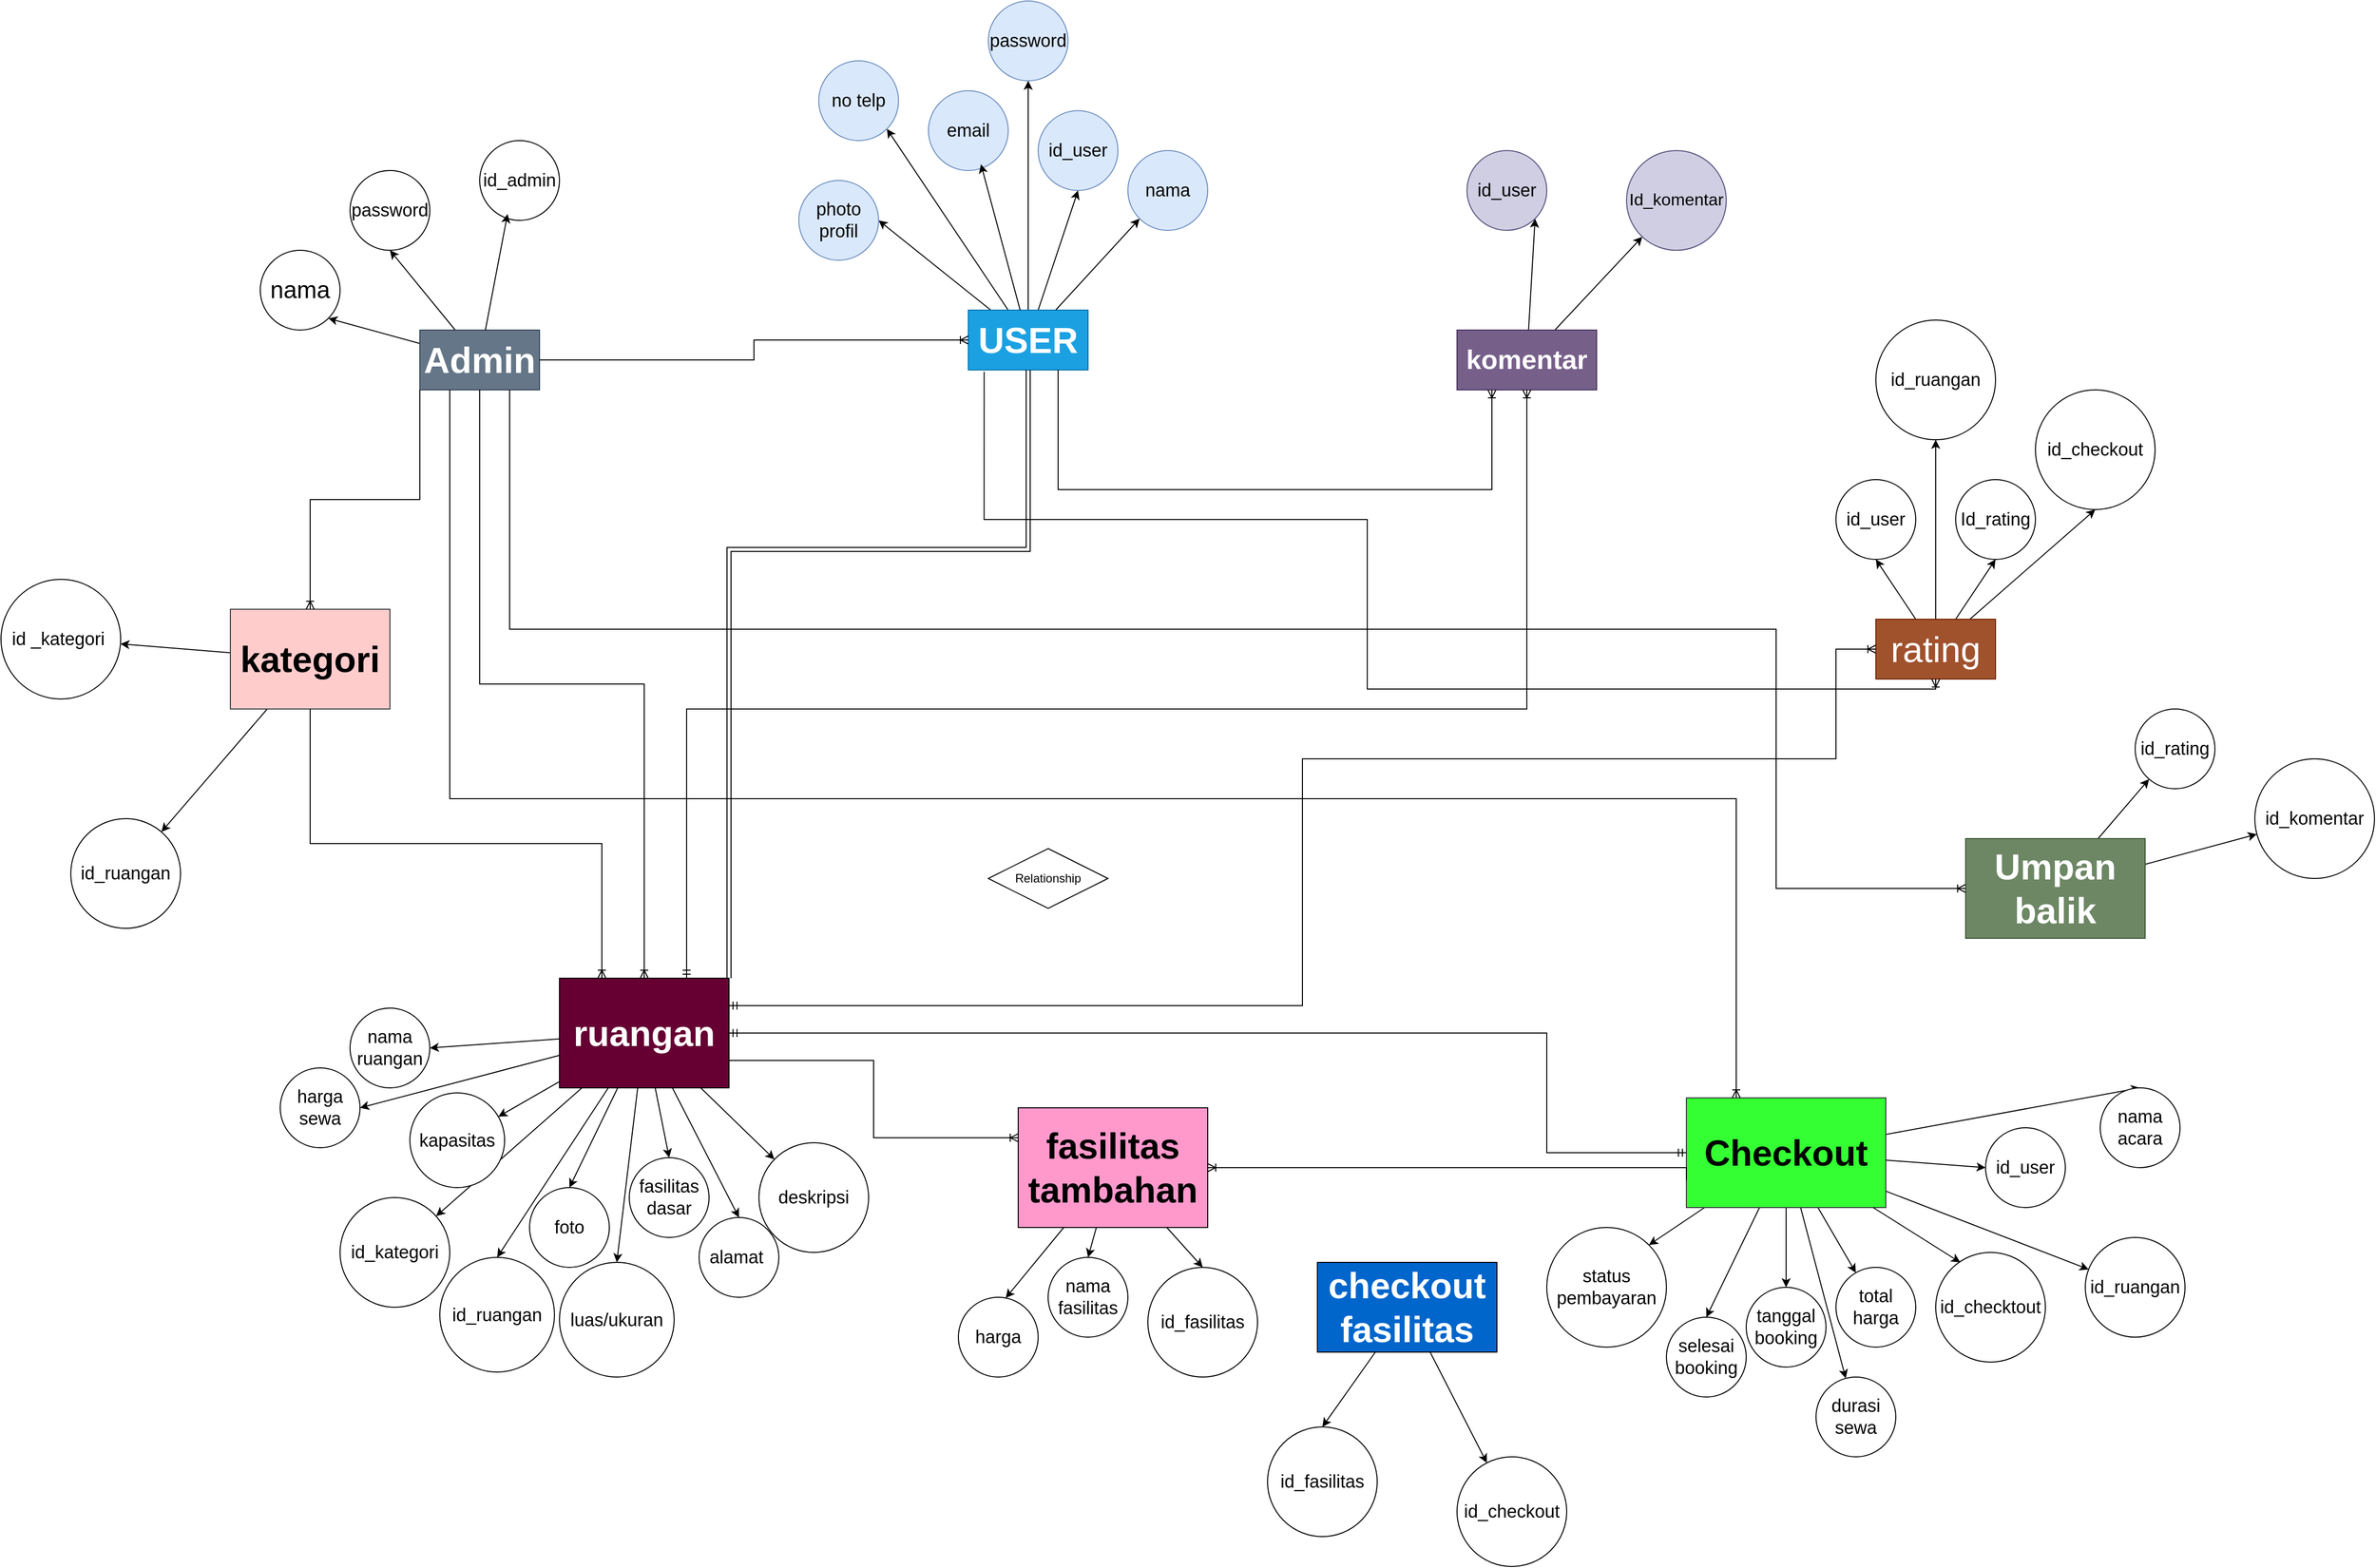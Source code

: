 <mxfile version="24.7.17">
  <diagram name="Halaman-1" id="oRl_ViCk-AsLNKTNDdXx">
    <mxGraphModel dx="2922" dy="1614" grid="1" gridSize="10" guides="1" tooltips="1" connect="1" arrows="1" fold="1" page="1" pageScale="1" pageWidth="850" pageHeight="1100" math="0" shadow="0">
      <root>
        <mxCell id="0" />
        <mxCell id="1" parent="0" />
        <mxCell id="XepmCDhu73pbpkh5oP49-61" style="rounded=0;orthogonalLoop=1;jettySize=auto;html=1;entryX=1;entryY=1;entryDx=0;entryDy=0;" edge="1" parent="1" source="XepmCDhu73pbpkh5oP49-1" target="XepmCDhu73pbpkh5oP49-5">
          <mxGeometry relative="1" as="geometry" />
        </mxCell>
        <mxCell id="XepmCDhu73pbpkh5oP49-63" style="rounded=0;orthogonalLoop=1;jettySize=auto;html=1;entryX=0.5;entryY=1;entryDx=0;entryDy=0;" edge="1" parent="1" source="XepmCDhu73pbpkh5oP49-1" target="XepmCDhu73pbpkh5oP49-2">
          <mxGeometry relative="1" as="geometry" />
        </mxCell>
        <mxCell id="XepmCDhu73pbpkh5oP49-64" style="rounded=0;orthogonalLoop=1;jettySize=auto;html=1;entryX=0;entryY=1;entryDx=0;entryDy=0;" edge="1" parent="1" source="XepmCDhu73pbpkh5oP49-1" target="XepmCDhu73pbpkh5oP49-3">
          <mxGeometry relative="1" as="geometry" />
        </mxCell>
        <mxCell id="XepmCDhu73pbpkh5oP49-65" style="rounded=0;orthogonalLoop=1;jettySize=auto;html=1;entryX=0.5;entryY=1;entryDx=0;entryDy=0;" edge="1" parent="1" source="XepmCDhu73pbpkh5oP49-1" target="XepmCDhu73pbpkh5oP49-6">
          <mxGeometry relative="1" as="geometry" />
        </mxCell>
        <mxCell id="XepmCDhu73pbpkh5oP49-66" style="rounded=0;orthogonalLoop=1;jettySize=auto;html=1;entryX=1;entryY=0.5;entryDx=0;entryDy=0;" edge="1" parent="1" source="XepmCDhu73pbpkh5oP49-1" target="XepmCDhu73pbpkh5oP49-7">
          <mxGeometry relative="1" as="geometry" />
        </mxCell>
        <mxCell id="XepmCDhu73pbpkh5oP49-1" value="&lt;span style=&quot;font-size: 36px;&quot;&gt;&lt;b&gt;USER&lt;/b&gt;&lt;/span&gt;" style="rounded=0;whiteSpace=wrap;html=1;fillColor=#1ba1e2;strokeColor=#006EAF;fontColor=#ffffff;" vertex="1" parent="1">
          <mxGeometry x="100" y="120" width="120" height="60" as="geometry" />
        </mxCell>
        <mxCell id="XepmCDhu73pbpkh5oP49-2" value="&lt;font style=&quot;font-size: 18px;&quot;&gt;id_user&lt;/font&gt;" style="ellipse;whiteSpace=wrap;html=1;aspect=fixed;fillColor=#dae8fc;strokeColor=#6c8ebf;" vertex="1" parent="1">
          <mxGeometry x="170" y="-80" width="80" height="80" as="geometry" />
        </mxCell>
        <mxCell id="XepmCDhu73pbpkh5oP49-3" value="&lt;font style=&quot;font-size: 18px;&quot;&gt;nama&lt;/font&gt;" style="ellipse;whiteSpace=wrap;html=1;aspect=fixed;fillColor=#dae8fc;strokeColor=#6c8ebf;" vertex="1" parent="1">
          <mxGeometry x="260" y="-40" width="80" height="80" as="geometry" />
        </mxCell>
        <mxCell id="XepmCDhu73pbpkh5oP49-4" value="&lt;font style=&quot;font-size: 18px;&quot;&gt;email&lt;/font&gt;" style="ellipse;whiteSpace=wrap;html=1;aspect=fixed;fillColor=#dae8fc;strokeColor=#6c8ebf;" vertex="1" parent="1">
          <mxGeometry x="60" y="-100" width="80" height="80" as="geometry" />
        </mxCell>
        <mxCell id="XepmCDhu73pbpkh5oP49-5" value="&lt;font style=&quot;font-size: 18px;&quot;&gt;no telp&lt;/font&gt;" style="ellipse;whiteSpace=wrap;html=1;aspect=fixed;fillColor=#dae8fc;strokeColor=#6c8ebf;" vertex="1" parent="1">
          <mxGeometry x="-50" y="-130" width="80" height="80" as="geometry" />
        </mxCell>
        <mxCell id="XepmCDhu73pbpkh5oP49-6" value="&lt;font style=&quot;font-size: 18px;&quot;&gt;password&lt;/font&gt;" style="ellipse;whiteSpace=wrap;html=1;aspect=fixed;fillColor=#dae8fc;strokeColor=#6c8ebf;" vertex="1" parent="1">
          <mxGeometry x="120" y="-190" width="80" height="80" as="geometry" />
        </mxCell>
        <mxCell id="XepmCDhu73pbpkh5oP49-7" value="&lt;font style=&quot;font-size: 18px;&quot;&gt;photo&lt;/font&gt; &lt;font style=&quot;font-size: 18px;&quot;&gt;profil&lt;/font&gt;" style="ellipse;whiteSpace=wrap;html=1;aspect=fixed;fillColor=#dae8fc;strokeColor=#6c8ebf;" vertex="1" parent="1">
          <mxGeometry x="-70" y="-10" width="80" height="80" as="geometry" />
        </mxCell>
        <mxCell id="XepmCDhu73pbpkh5oP49-67" style="rounded=0;orthogonalLoop=1;jettySize=auto;html=1;entryX=1;entryY=1;entryDx=0;entryDy=0;" edge="1" parent="1" source="XepmCDhu73pbpkh5oP49-8" target="XepmCDhu73pbpkh5oP49-9">
          <mxGeometry relative="1" as="geometry" />
        </mxCell>
        <mxCell id="XepmCDhu73pbpkh5oP49-68" style="rounded=0;orthogonalLoop=1;jettySize=auto;html=1;" edge="1" parent="1" source="XepmCDhu73pbpkh5oP49-8" target="XepmCDhu73pbpkh5oP49-10">
          <mxGeometry relative="1" as="geometry" />
        </mxCell>
        <mxCell id="XepmCDhu73pbpkh5oP49-8" value="&lt;font style=&quot;font-size: 27px;&quot;&gt;&lt;b&gt;komentar&lt;/b&gt;&lt;/font&gt;" style="rounded=0;whiteSpace=wrap;html=1;fillColor=#76608a;fontColor=#ffffff;strokeColor=#432D57;" vertex="1" parent="1">
          <mxGeometry x="590" y="140" width="140" height="60" as="geometry" />
        </mxCell>
        <mxCell id="XepmCDhu73pbpkh5oP49-9" value="&lt;font style=&quot;font-size: 18px;&quot;&gt;id_user&lt;/font&gt;" style="ellipse;whiteSpace=wrap;html=1;aspect=fixed;fillColor=#d0cee2;strokeColor=#56517e;" vertex="1" parent="1">
          <mxGeometry x="600" y="-40" width="80" height="80" as="geometry" />
        </mxCell>
        <mxCell id="XepmCDhu73pbpkh5oP49-10" value="&lt;font style=&quot;font-size: 17px;&quot;&gt;Id_komentar&lt;/font&gt;" style="ellipse;whiteSpace=wrap;html=1;aspect=fixed;fillColor=#d0cee2;strokeColor=#56517e;" vertex="1" parent="1">
          <mxGeometry x="760" y="-40" width="100" height="100" as="geometry" />
        </mxCell>
        <mxCell id="XepmCDhu73pbpkh5oP49-69" style="rounded=0;orthogonalLoop=1;jettySize=auto;html=1;entryX=0.5;entryY=1;entryDx=0;entryDy=0;" edge="1" parent="1" source="XepmCDhu73pbpkh5oP49-11" target="XepmCDhu73pbpkh5oP49-12">
          <mxGeometry relative="1" as="geometry" />
        </mxCell>
        <mxCell id="XepmCDhu73pbpkh5oP49-70" style="rounded=0;orthogonalLoop=1;jettySize=auto;html=1;entryX=0.5;entryY=1;entryDx=0;entryDy=0;" edge="1" parent="1" source="XepmCDhu73pbpkh5oP49-11" target="XepmCDhu73pbpkh5oP49-14">
          <mxGeometry relative="1" as="geometry" />
        </mxCell>
        <mxCell id="XepmCDhu73pbpkh5oP49-71" style="rounded=0;orthogonalLoop=1;jettySize=auto;html=1;entryX=0.5;entryY=1;entryDx=0;entryDy=0;" edge="1" parent="1" source="XepmCDhu73pbpkh5oP49-11" target="XepmCDhu73pbpkh5oP49-13">
          <mxGeometry relative="1" as="geometry" />
        </mxCell>
        <mxCell id="XepmCDhu73pbpkh5oP49-72" style="rounded=0;orthogonalLoop=1;jettySize=auto;html=1;entryX=0.5;entryY=1;entryDx=0;entryDy=0;" edge="1" parent="1" source="XepmCDhu73pbpkh5oP49-11" target="XepmCDhu73pbpkh5oP49-15">
          <mxGeometry relative="1" as="geometry" />
        </mxCell>
        <mxCell id="XepmCDhu73pbpkh5oP49-11" value="&lt;font style=&quot;font-size: 36px;&quot;&gt;rating&lt;/font&gt;" style="rounded=0;whiteSpace=wrap;html=1;fillColor=#a0522d;fontColor=#ffffff;strokeColor=#6D1F00;" vertex="1" parent="1">
          <mxGeometry x="1010" y="430" width="120" height="60" as="geometry" />
        </mxCell>
        <mxCell id="XepmCDhu73pbpkh5oP49-12" value="&lt;font style=&quot;font-size: 18px;&quot;&gt;Id_rating&lt;/font&gt;" style="ellipse;whiteSpace=wrap;html=1;aspect=fixed;" vertex="1" parent="1">
          <mxGeometry x="1090" y="290" width="80" height="80" as="geometry" />
        </mxCell>
        <mxCell id="XepmCDhu73pbpkh5oP49-13" value="&lt;font style=&quot;font-size: 18px;&quot;&gt;id_user&lt;/font&gt;" style="ellipse;whiteSpace=wrap;html=1;aspect=fixed;" vertex="1" parent="1">
          <mxGeometry x="970" y="290" width="80" height="80" as="geometry" />
        </mxCell>
        <mxCell id="XepmCDhu73pbpkh5oP49-14" value="&lt;font style=&quot;font-size: 18px;&quot;&gt;id_ruangan&lt;/font&gt;" style="ellipse;whiteSpace=wrap;html=1;aspect=fixed;" vertex="1" parent="1">
          <mxGeometry x="1010" y="130" width="120" height="120" as="geometry" />
        </mxCell>
        <mxCell id="XepmCDhu73pbpkh5oP49-15" value="&lt;font style=&quot;font-size: 18px;&quot;&gt;id_checkout&lt;/font&gt;" style="ellipse;whiteSpace=wrap;html=1;aspect=fixed;" vertex="1" parent="1">
          <mxGeometry x="1170" y="200" width="120" height="120" as="geometry" />
        </mxCell>
        <mxCell id="XepmCDhu73pbpkh5oP49-73" style="rounded=0;orthogonalLoop=1;jettySize=auto;html=1;" edge="1" parent="1" source="XepmCDhu73pbpkh5oP49-16" target="XepmCDhu73pbpkh5oP49-17">
          <mxGeometry relative="1" as="geometry" />
        </mxCell>
        <mxCell id="XepmCDhu73pbpkh5oP49-74" style="rounded=0;orthogonalLoop=1;jettySize=auto;html=1;" edge="1" parent="1" source="XepmCDhu73pbpkh5oP49-16" target="XepmCDhu73pbpkh5oP49-18">
          <mxGeometry relative="1" as="geometry" />
        </mxCell>
        <mxCell id="XepmCDhu73pbpkh5oP49-16" value="&lt;font style=&quot;font-size: 36px;&quot;&gt;&lt;b&gt;Umpan balik&lt;/b&gt;&lt;/font&gt;" style="rounded=0;whiteSpace=wrap;html=1;fillColor=#6d8764;fontColor=#ffffff;strokeColor=#3A5431;" vertex="1" parent="1">
          <mxGeometry x="1100" y="650" width="180" height="100" as="geometry" />
        </mxCell>
        <mxCell id="XepmCDhu73pbpkh5oP49-17" value="&lt;font style=&quot;font-size: 18px;&quot;&gt;id_rating&lt;/font&gt;" style="ellipse;whiteSpace=wrap;html=1;aspect=fixed;" vertex="1" parent="1">
          <mxGeometry x="1270" y="520" width="80" height="80" as="geometry" />
        </mxCell>
        <mxCell id="XepmCDhu73pbpkh5oP49-18" value="&lt;font style=&quot;font-size: 18px;&quot;&gt;id_komentar&lt;/font&gt;" style="ellipse;whiteSpace=wrap;html=1;aspect=fixed;" vertex="1" parent="1">
          <mxGeometry x="1390" y="570" width="120" height="120" as="geometry" />
        </mxCell>
        <mxCell id="XepmCDhu73pbpkh5oP49-75" style="rounded=0;orthogonalLoop=1;jettySize=auto;html=1;entryX=0;entryY=0.5;entryDx=0;entryDy=0;" edge="1" parent="1" source="XepmCDhu73pbpkh5oP49-19" target="XepmCDhu73pbpkh5oP49-20">
          <mxGeometry relative="1" as="geometry" />
        </mxCell>
        <mxCell id="XepmCDhu73pbpkh5oP49-76" style="rounded=0;orthogonalLoop=1;jettySize=auto;html=1;" edge="1" parent="1" source="XepmCDhu73pbpkh5oP49-19" target="XepmCDhu73pbpkh5oP49-21">
          <mxGeometry relative="1" as="geometry" />
        </mxCell>
        <mxCell id="XepmCDhu73pbpkh5oP49-78" style="rounded=0;orthogonalLoop=1;jettySize=auto;html=1;entryX=0.5;entryY=0;entryDx=0;entryDy=0;" edge="1" parent="1" source="XepmCDhu73pbpkh5oP49-19" target="XepmCDhu73pbpkh5oP49-22">
          <mxGeometry relative="1" as="geometry" />
        </mxCell>
        <mxCell id="XepmCDhu73pbpkh5oP49-79" style="rounded=0;orthogonalLoop=1;jettySize=auto;html=1;" edge="1" parent="1" source="XepmCDhu73pbpkh5oP49-19" target="XepmCDhu73pbpkh5oP49-24">
          <mxGeometry relative="1" as="geometry" />
        </mxCell>
        <mxCell id="XepmCDhu73pbpkh5oP49-80" style="rounded=0;orthogonalLoop=1;jettySize=auto;html=1;" edge="1" parent="1" source="XepmCDhu73pbpkh5oP49-19" target="XepmCDhu73pbpkh5oP49-27">
          <mxGeometry relative="1" as="geometry" />
        </mxCell>
        <mxCell id="XepmCDhu73pbpkh5oP49-82" style="rounded=0;orthogonalLoop=1;jettySize=auto;html=1;entryX=0.5;entryY=0;entryDx=0;entryDy=0;" edge="1" parent="1" source="XepmCDhu73pbpkh5oP49-19" target="XepmCDhu73pbpkh5oP49-26">
          <mxGeometry relative="1" as="geometry" />
        </mxCell>
        <mxCell id="XepmCDhu73pbpkh5oP49-83" style="rounded=0;orthogonalLoop=1;jettySize=auto;html=1;entryX=0.5;entryY=0;entryDx=0;entryDy=0;" edge="1" parent="1" source="XepmCDhu73pbpkh5oP49-19" target="XepmCDhu73pbpkh5oP49-25">
          <mxGeometry relative="1" as="geometry" />
        </mxCell>
        <mxCell id="XepmCDhu73pbpkh5oP49-84" style="rounded=0;orthogonalLoop=1;jettySize=auto;html=1;entryX=1;entryY=0;entryDx=0;entryDy=0;" edge="1" parent="1" source="XepmCDhu73pbpkh5oP49-19" target="XepmCDhu73pbpkh5oP49-23">
          <mxGeometry relative="1" as="geometry" />
        </mxCell>
        <mxCell id="XepmCDhu73pbpkh5oP49-19" value="&lt;b&gt;&lt;font style=&quot;font-size: 36px;&quot;&gt;Checkout&lt;/font&gt;&lt;/b&gt;" style="rounded=0;whiteSpace=wrap;html=1;fillColor=#33FF33;strokeColor=#36393d;" vertex="1" parent="1">
          <mxGeometry x="820" y="910" width="200" height="110" as="geometry" />
        </mxCell>
        <mxCell id="XepmCDhu73pbpkh5oP49-20" value="&lt;font style=&quot;font-size: 18px;&quot;&gt;id_user&lt;/font&gt;" style="ellipse;whiteSpace=wrap;html=1;aspect=fixed;" vertex="1" parent="1">
          <mxGeometry x="1120" y="940" width="80" height="80" as="geometry" />
        </mxCell>
        <mxCell id="XepmCDhu73pbpkh5oP49-21" value="&lt;font style=&quot;font-size: 18px;&quot;&gt;id_ruangan&lt;/font&gt;" style="ellipse;whiteSpace=wrap;html=1;aspect=fixed;" vertex="1" parent="1">
          <mxGeometry x="1220" y="1050" width="100" height="100" as="geometry" />
        </mxCell>
        <mxCell id="XepmCDhu73pbpkh5oP49-22" value="&lt;font style=&quot;font-size: 18px;&quot;&gt;nama acara&lt;/font&gt;" style="ellipse;whiteSpace=wrap;html=1;aspect=fixed;" vertex="1" parent="1">
          <mxGeometry x="1235" y="900" width="80" height="80" as="geometry" />
        </mxCell>
        <mxCell id="XepmCDhu73pbpkh5oP49-23" value="&lt;font style=&quot;font-size: 18px;&quot;&gt;status pembayaran&lt;/font&gt;" style="ellipse;whiteSpace=wrap;html=1;aspect=fixed;" vertex="1" parent="1">
          <mxGeometry x="680" y="1040" width="120" height="120" as="geometry" />
        </mxCell>
        <mxCell id="XepmCDhu73pbpkh5oP49-24" value="&lt;font style=&quot;font-size: 18px;&quot;&gt;total harga&lt;/font&gt;" style="ellipse;whiteSpace=wrap;html=1;aspect=fixed;" vertex="1" parent="1">
          <mxGeometry x="970" y="1080" width="80" height="80" as="geometry" />
        </mxCell>
        <mxCell id="XepmCDhu73pbpkh5oP49-25" value="&lt;font style=&quot;font-size: 18px;&quot;&gt;selesai booking&lt;/font&gt;" style="ellipse;whiteSpace=wrap;html=1;aspect=fixed;" vertex="1" parent="1">
          <mxGeometry x="800" y="1130" width="80" height="80" as="geometry" />
        </mxCell>
        <mxCell id="XepmCDhu73pbpkh5oP49-26" value="&lt;font style=&quot;font-size: 18px;&quot;&gt;tanggal booking&lt;/font&gt;" style="ellipse;whiteSpace=wrap;html=1;aspect=fixed;" vertex="1" parent="1">
          <mxGeometry x="880" y="1100" width="80" height="80" as="geometry" />
        </mxCell>
        <mxCell id="XepmCDhu73pbpkh5oP49-27" value="&lt;font style=&quot;font-size: 18px;&quot;&gt;durasi sewa&lt;/font&gt;" style="ellipse;whiteSpace=wrap;html=1;aspect=fixed;" vertex="1" parent="1">
          <mxGeometry x="950" y="1190" width="80" height="80" as="geometry" />
        </mxCell>
        <mxCell id="XepmCDhu73pbpkh5oP49-88" style="rounded=0;orthogonalLoop=1;jettySize=auto;html=1;entryX=0.5;entryY=0;entryDx=0;entryDy=0;" edge="1" parent="1" source="XepmCDhu73pbpkh5oP49-28" target="XepmCDhu73pbpkh5oP49-30">
          <mxGeometry relative="1" as="geometry" />
        </mxCell>
        <mxCell id="XepmCDhu73pbpkh5oP49-89" style="rounded=0;orthogonalLoop=1;jettySize=auto;html=1;entryX=0.5;entryY=0;entryDx=0;entryDy=0;" edge="1" parent="1" source="XepmCDhu73pbpkh5oP49-28" target="XepmCDhu73pbpkh5oP49-29">
          <mxGeometry relative="1" as="geometry" />
        </mxCell>
        <mxCell id="XepmCDhu73pbpkh5oP49-28" value="&lt;b&gt;&lt;font style=&quot;font-size: 36px;&quot;&gt;fasilitas tambahan&lt;/font&gt;&lt;/b&gt;" style="rounded=0;whiteSpace=wrap;html=1;fillColor=#FF99CC;" vertex="1" parent="1">
          <mxGeometry x="150" y="920" width="190" height="120" as="geometry" />
        </mxCell>
        <mxCell id="XepmCDhu73pbpkh5oP49-29" value="&lt;font style=&quot;font-size: 18px;&quot;&gt;nama fasilitas&lt;/font&gt;" style="ellipse;whiteSpace=wrap;html=1;aspect=fixed;" vertex="1" parent="1">
          <mxGeometry x="180" y="1070" width="80" height="80" as="geometry" />
        </mxCell>
        <mxCell id="XepmCDhu73pbpkh5oP49-30" value="&lt;font style=&quot;font-size: 18px;&quot;&gt;id_fasilitas&lt;/font&gt;" style="ellipse;whiteSpace=wrap;html=1;aspect=fixed;" vertex="1" parent="1">
          <mxGeometry x="280" y="1080" width="110" height="110" as="geometry" />
        </mxCell>
        <mxCell id="XepmCDhu73pbpkh5oP49-31" value="&lt;font style=&quot;font-size: 18px;&quot;&gt;harga&lt;/font&gt;" style="ellipse;whiteSpace=wrap;html=1;aspect=fixed;" vertex="1" parent="1">
          <mxGeometry x="90" y="1110" width="80" height="80" as="geometry" />
        </mxCell>
        <mxCell id="XepmCDhu73pbpkh5oP49-32" value="&lt;font style=&quot;font-size: 18px;&quot;&gt;id_checktout&lt;/font&gt;" style="ellipse;whiteSpace=wrap;html=1;aspect=fixed;" vertex="1" parent="1">
          <mxGeometry x="1070" y="1065" width="110" height="110" as="geometry" />
        </mxCell>
        <mxCell id="XepmCDhu73pbpkh5oP49-85" style="rounded=0;orthogonalLoop=1;jettySize=auto;html=1;entryX=0.5;entryY=0;entryDx=0;entryDy=0;" edge="1" parent="1" source="XepmCDhu73pbpkh5oP49-33" target="XepmCDhu73pbpkh5oP49-35">
          <mxGeometry relative="1" as="geometry" />
        </mxCell>
        <mxCell id="XepmCDhu73pbpkh5oP49-86" style="rounded=0;orthogonalLoop=1;jettySize=auto;html=1;" edge="1" parent="1" source="XepmCDhu73pbpkh5oP49-33" target="XepmCDhu73pbpkh5oP49-34">
          <mxGeometry relative="1" as="geometry" />
        </mxCell>
        <mxCell id="XepmCDhu73pbpkh5oP49-33" value="&lt;font color=&quot;#ffffff&quot; style=&quot;font-size: 36px;&quot;&gt;&lt;b&gt;checkout fasilitas&lt;/b&gt;&lt;/font&gt;" style="rounded=0;whiteSpace=wrap;html=1;fillColor=#0066CC;" vertex="1" parent="1">
          <mxGeometry x="450" y="1075" width="180" height="90" as="geometry" />
        </mxCell>
        <mxCell id="XepmCDhu73pbpkh5oP49-34" value="&lt;font style=&quot;font-size: 18px;&quot;&gt;id_checkout&lt;/font&gt;" style="ellipse;whiteSpace=wrap;html=1;aspect=fixed;" vertex="1" parent="1">
          <mxGeometry x="590" y="1270" width="110" height="110" as="geometry" />
        </mxCell>
        <mxCell id="XepmCDhu73pbpkh5oP49-35" value="&lt;font style=&quot;font-size: 18px;&quot;&gt;id_fasilitas&lt;/font&gt;" style="ellipse;whiteSpace=wrap;html=1;aspect=fixed;" vertex="1" parent="1">
          <mxGeometry x="400" y="1240" width="110" height="110" as="geometry" />
        </mxCell>
        <mxCell id="XepmCDhu73pbpkh5oP49-90" style="rounded=0;orthogonalLoop=1;jettySize=auto;html=1;" edge="1" parent="1" source="XepmCDhu73pbpkh5oP49-36" target="XepmCDhu73pbpkh5oP49-44">
          <mxGeometry relative="1" as="geometry" />
        </mxCell>
        <mxCell id="XepmCDhu73pbpkh5oP49-91" style="rounded=0;orthogonalLoop=1;jettySize=auto;html=1;entryX=0.5;entryY=0;entryDx=0;entryDy=0;" edge="1" parent="1" source="XepmCDhu73pbpkh5oP49-36" target="XepmCDhu73pbpkh5oP49-41">
          <mxGeometry relative="1" as="geometry" />
        </mxCell>
        <mxCell id="XepmCDhu73pbpkh5oP49-92" style="rounded=0;orthogonalLoop=1;jettySize=auto;html=1;entryX=0.5;entryY=0;entryDx=0;entryDy=0;" edge="1" parent="1" source="XepmCDhu73pbpkh5oP49-36" target="XepmCDhu73pbpkh5oP49-37">
          <mxGeometry relative="1" as="geometry" />
        </mxCell>
        <mxCell id="XepmCDhu73pbpkh5oP49-93" style="rounded=0;orthogonalLoop=1;jettySize=auto;html=1;" edge="1" parent="1" source="XepmCDhu73pbpkh5oP49-36" target="XepmCDhu73pbpkh5oP49-38">
          <mxGeometry relative="1" as="geometry" />
        </mxCell>
        <mxCell id="XepmCDhu73pbpkh5oP49-94" style="rounded=0;orthogonalLoop=1;jettySize=auto;html=1;entryX=0.5;entryY=0;entryDx=0;entryDy=0;" edge="1" parent="1" source="XepmCDhu73pbpkh5oP49-36" target="XepmCDhu73pbpkh5oP49-43">
          <mxGeometry relative="1" as="geometry" />
        </mxCell>
        <mxCell id="XepmCDhu73pbpkh5oP49-95" style="rounded=0;orthogonalLoop=1;jettySize=auto;html=1;entryX=0.5;entryY=0;entryDx=0;entryDy=0;" edge="1" parent="1" source="XepmCDhu73pbpkh5oP49-36" target="XepmCDhu73pbpkh5oP49-47">
          <mxGeometry relative="1" as="geometry" />
        </mxCell>
        <mxCell id="XepmCDhu73pbpkh5oP49-96" style="rounded=0;orthogonalLoop=1;jettySize=auto;html=1;entryX=0.5;entryY=0;entryDx=0;entryDy=0;" edge="1" parent="1" source="XepmCDhu73pbpkh5oP49-36" target="XepmCDhu73pbpkh5oP49-42">
          <mxGeometry relative="1" as="geometry" />
        </mxCell>
        <mxCell id="XepmCDhu73pbpkh5oP49-97" style="rounded=0;orthogonalLoop=1;jettySize=auto;html=1;" edge="1" parent="1" source="XepmCDhu73pbpkh5oP49-36" target="XepmCDhu73pbpkh5oP49-45">
          <mxGeometry relative="1" as="geometry" />
        </mxCell>
        <mxCell id="XepmCDhu73pbpkh5oP49-98" style="rounded=0;orthogonalLoop=1;jettySize=auto;html=1;entryX=1;entryY=0.5;entryDx=0;entryDy=0;" edge="1" parent="1" source="XepmCDhu73pbpkh5oP49-36" target="XepmCDhu73pbpkh5oP49-48">
          <mxGeometry relative="1" as="geometry" />
        </mxCell>
        <mxCell id="XepmCDhu73pbpkh5oP49-99" style="rounded=0;orthogonalLoop=1;jettySize=auto;html=1;entryX=1;entryY=0.5;entryDx=0;entryDy=0;" edge="1" parent="1" source="XepmCDhu73pbpkh5oP49-36" target="XepmCDhu73pbpkh5oP49-46">
          <mxGeometry relative="1" as="geometry" />
        </mxCell>
        <mxCell id="XepmCDhu73pbpkh5oP49-36" value="&lt;font color=&quot;#ffffff&quot; style=&quot;font-size: 36px;&quot;&gt;&lt;b&gt;ruangan&lt;/b&gt;&lt;/font&gt;" style="rounded=0;whiteSpace=wrap;html=1;fillColor=#660033;" vertex="1" parent="1">
          <mxGeometry x="-310" y="790" width="170" height="110" as="geometry" />
        </mxCell>
        <mxCell id="XepmCDhu73pbpkh5oP49-37" value="&lt;font style=&quot;font-size: 18px;&quot;&gt;id_ruangan&lt;/font&gt;" style="ellipse;whiteSpace=wrap;html=1;aspect=fixed;" vertex="1" parent="1">
          <mxGeometry x="-430" y="1070" width="115" height="115" as="geometry" />
        </mxCell>
        <mxCell id="XepmCDhu73pbpkh5oP49-38" value="&lt;font style=&quot;font-size: 18px;&quot;&gt;kapasitas&lt;/font&gt;" style="ellipse;whiteSpace=wrap;html=1;aspect=fixed;" vertex="1" parent="1">
          <mxGeometry x="-460" y="905" width="95" height="95" as="geometry" />
        </mxCell>
        <mxCell id="XepmCDhu73pbpkh5oP49-41" value="&lt;font style=&quot;font-size: 18px;&quot;&gt;luas/ukuran&lt;/font&gt;" style="ellipse;whiteSpace=wrap;html=1;aspect=fixed;" vertex="1" parent="1">
          <mxGeometry x="-310" y="1075" width="115" height="115" as="geometry" />
        </mxCell>
        <mxCell id="XepmCDhu73pbpkh5oP49-42" value="&lt;font style=&quot;font-size: 18px;&quot;&gt;fasilitas dasar&lt;/font&gt;" style="ellipse;whiteSpace=wrap;html=1;aspect=fixed;" vertex="1" parent="1">
          <mxGeometry x="-240" y="970" width="80" height="80" as="geometry" />
        </mxCell>
        <mxCell id="XepmCDhu73pbpkh5oP49-43" value="&lt;font style=&quot;font-size: 18px;&quot;&gt;foto&lt;/font&gt;" style="ellipse;whiteSpace=wrap;html=1;aspect=fixed;" vertex="1" parent="1">
          <mxGeometry x="-340" y="1000" width="80" height="80" as="geometry" />
        </mxCell>
        <mxCell id="XepmCDhu73pbpkh5oP49-44" value="&lt;font style=&quot;font-size: 18px;&quot;&gt;deskripsi&lt;/font&gt;" style="ellipse;whiteSpace=wrap;html=1;aspect=fixed;" vertex="1" parent="1">
          <mxGeometry x="-110" y="955" width="110" height="110" as="geometry" />
        </mxCell>
        <mxCell id="XepmCDhu73pbpkh5oP49-45" value="&lt;font style=&quot;font-size: 18px;&quot;&gt;id_kategori&lt;/font&gt;" style="ellipse;whiteSpace=wrap;html=1;aspect=fixed;" vertex="1" parent="1">
          <mxGeometry x="-530" y="1010" width="110" height="110" as="geometry" />
        </mxCell>
        <mxCell id="XepmCDhu73pbpkh5oP49-46" value="&lt;font style=&quot;font-size: 18px;&quot;&gt;harga sewa&lt;/font&gt;" style="ellipse;whiteSpace=wrap;html=1;aspect=fixed;" vertex="1" parent="1">
          <mxGeometry x="-590" y="880" width="80" height="80" as="geometry" />
        </mxCell>
        <mxCell id="XepmCDhu73pbpkh5oP49-47" value="&lt;font style=&quot;font-size: 18px;&quot;&gt;alamat&amp;nbsp;&lt;/font&gt;" style="ellipse;whiteSpace=wrap;html=1;aspect=fixed;" vertex="1" parent="1">
          <mxGeometry x="-170" y="1030" width="80" height="80" as="geometry" />
        </mxCell>
        <mxCell id="XepmCDhu73pbpkh5oP49-48" value="&lt;font style=&quot;font-size: 18px;&quot;&gt;nama ruangan&lt;/font&gt;" style="ellipse;whiteSpace=wrap;html=1;aspect=fixed;" vertex="1" parent="1">
          <mxGeometry x="-520" y="820" width="80" height="80" as="geometry" />
        </mxCell>
        <mxCell id="XepmCDhu73pbpkh5oP49-100" style="rounded=0;orthogonalLoop=1;jettySize=auto;html=1;" edge="1" parent="1" source="XepmCDhu73pbpkh5oP49-49" target="XepmCDhu73pbpkh5oP49-50">
          <mxGeometry relative="1" as="geometry" />
        </mxCell>
        <mxCell id="XepmCDhu73pbpkh5oP49-101" style="rounded=0;orthogonalLoop=1;jettySize=auto;html=1;" edge="1" parent="1" source="XepmCDhu73pbpkh5oP49-49" target="XepmCDhu73pbpkh5oP49-51">
          <mxGeometry relative="1" as="geometry" />
        </mxCell>
        <mxCell id="XepmCDhu73pbpkh5oP49-49" value="&lt;font style=&quot;font-size: 36px;&quot;&gt;&lt;b&gt;kategori&lt;/b&gt;&lt;/font&gt;" style="rounded=0;whiteSpace=wrap;html=1;fillColor=#ffcccc;strokeColor=#36393d;" vertex="1" parent="1">
          <mxGeometry x="-640" y="420" width="160" height="100" as="geometry" />
        </mxCell>
        <mxCell id="XepmCDhu73pbpkh5oP49-50" value="&lt;font style=&quot;font-size: 18px;&quot;&gt;id _kategori&amp;nbsp;&lt;/font&gt;" style="ellipse;whiteSpace=wrap;html=1;aspect=fixed;" vertex="1" parent="1">
          <mxGeometry x="-870" y="390" width="120" height="120" as="geometry" />
        </mxCell>
        <mxCell id="XepmCDhu73pbpkh5oP49-51" value="&lt;font style=&quot;font-size: 18px;&quot;&gt;id_ruangan&lt;/font&gt;" style="ellipse;whiteSpace=wrap;html=1;aspect=fixed;" vertex="1" parent="1">
          <mxGeometry x="-800" y="630" width="110" height="110" as="geometry" />
        </mxCell>
        <mxCell id="XepmCDhu73pbpkh5oP49-58" style="rounded=0;orthogonalLoop=1;jettySize=auto;html=1;entryX=1;entryY=1;entryDx=0;entryDy=0;" edge="1" parent="1" source="XepmCDhu73pbpkh5oP49-52" target="XepmCDhu73pbpkh5oP49-55">
          <mxGeometry relative="1" as="geometry" />
        </mxCell>
        <mxCell id="XepmCDhu73pbpkh5oP49-60" style="rounded=0;orthogonalLoop=1;jettySize=auto;html=1;entryX=0.5;entryY=1;entryDx=0;entryDy=0;" edge="1" parent="1" source="XepmCDhu73pbpkh5oP49-52" target="XepmCDhu73pbpkh5oP49-54">
          <mxGeometry relative="1" as="geometry" />
        </mxCell>
        <mxCell id="XepmCDhu73pbpkh5oP49-52" value="&lt;font style=&quot;font-size: 36px;&quot;&gt;&lt;b&gt;Admin&lt;/b&gt;&lt;/font&gt;" style="rounded=0;whiteSpace=wrap;html=1;fillColor=#647687;strokeColor=#314354;fontColor=#ffffff;" vertex="1" parent="1">
          <mxGeometry x="-450" y="140" width="120" height="60" as="geometry" />
        </mxCell>
        <mxCell id="XepmCDhu73pbpkh5oP49-53" value="&lt;font style=&quot;font-size: 18px;&quot;&gt;id_admin&lt;/font&gt;" style="ellipse;whiteSpace=wrap;html=1;aspect=fixed;" vertex="1" parent="1">
          <mxGeometry x="-390" y="-50" width="80" height="80" as="geometry" />
        </mxCell>
        <mxCell id="XepmCDhu73pbpkh5oP49-54" value="&lt;font style=&quot;font-size: 18px;&quot;&gt;password&lt;/font&gt;" style="ellipse;whiteSpace=wrap;html=1;aspect=fixed;" vertex="1" parent="1">
          <mxGeometry x="-520" y="-20" width="80" height="80" as="geometry" />
        </mxCell>
        <mxCell id="XepmCDhu73pbpkh5oP49-55" value="&lt;font style=&quot;font-size: 24px;&quot;&gt;nama&lt;/font&gt;" style="ellipse;whiteSpace=wrap;html=1;aspect=fixed;" vertex="1" parent="1">
          <mxGeometry x="-610" y="60" width="80" height="80" as="geometry" />
        </mxCell>
        <mxCell id="XepmCDhu73pbpkh5oP49-59" style="rounded=0;orthogonalLoop=1;jettySize=auto;html=1;entryX=0.349;entryY=0.921;entryDx=0;entryDy=0;entryPerimeter=0;" edge="1" parent="1" source="XepmCDhu73pbpkh5oP49-52" target="XepmCDhu73pbpkh5oP49-53">
          <mxGeometry relative="1" as="geometry" />
        </mxCell>
        <mxCell id="XepmCDhu73pbpkh5oP49-62" style="rounded=0;orthogonalLoop=1;jettySize=auto;html=1;entryX=0.658;entryY=0.922;entryDx=0;entryDy=0;entryPerimeter=0;" edge="1" parent="1" source="XepmCDhu73pbpkh5oP49-1" target="XepmCDhu73pbpkh5oP49-4">
          <mxGeometry relative="1" as="geometry" />
        </mxCell>
        <mxCell id="XepmCDhu73pbpkh5oP49-77" style="rounded=0;orthogonalLoop=1;jettySize=auto;html=1;entryX=0.224;entryY=0.091;entryDx=0;entryDy=0;entryPerimeter=0;" edge="1" parent="1" source="XepmCDhu73pbpkh5oP49-19" target="XepmCDhu73pbpkh5oP49-32">
          <mxGeometry relative="1" as="geometry" />
        </mxCell>
        <mxCell id="XepmCDhu73pbpkh5oP49-87" style="rounded=0;orthogonalLoop=1;jettySize=auto;html=1;entryX=0.593;entryY=0.01;entryDx=0;entryDy=0;entryPerimeter=0;" edge="1" parent="1" source="XepmCDhu73pbpkh5oP49-28" target="XepmCDhu73pbpkh5oP49-31">
          <mxGeometry relative="1" as="geometry" />
        </mxCell>
        <mxCell id="XepmCDhu73pbpkh5oP49-106" value="" style="edgeStyle=orthogonalEdgeStyle;fontSize=12;html=1;endArrow=ERmandOne;startArrow=ERmandOne;rounded=0;entryX=0;entryY=0.5;entryDx=0;entryDy=0;" edge="1" parent="1" source="XepmCDhu73pbpkh5oP49-36" target="XepmCDhu73pbpkh5oP49-19">
          <mxGeometry width="100" height="100" relative="1" as="geometry">
            <mxPoint x="510" y="910" as="sourcePoint" />
            <mxPoint x="610" y="810" as="targetPoint" />
            <Array as="points">
              <mxPoint x="680" y="845" />
              <mxPoint x="680" y="965" />
            </Array>
          </mxGeometry>
        </mxCell>
        <mxCell id="XepmCDhu73pbpkh5oP49-107" value="" style="edgeStyle=orthogonalEdgeStyle;fontSize=12;html=1;endArrow=ERoneToMany;rounded=0;entryX=1;entryY=0.5;entryDx=0;entryDy=0;exitX=0;exitY=0.75;exitDx=0;exitDy=0;" edge="1" parent="1" source="XepmCDhu73pbpkh5oP49-19" target="XepmCDhu73pbpkh5oP49-28">
          <mxGeometry width="100" height="100" relative="1" as="geometry">
            <mxPoint x="510" y="1110" as="sourcePoint" />
            <mxPoint x="610" y="1010" as="targetPoint" />
            <Array as="points">
              <mxPoint x="820" y="980" />
            </Array>
          </mxGeometry>
        </mxCell>
        <mxCell id="XepmCDhu73pbpkh5oP49-110" value="" style="edgeStyle=orthogonalEdgeStyle;fontSize=12;html=1;endArrow=ERoneToMany;rounded=0;exitX=0.5;exitY=1;exitDx=0;exitDy=0;entryX=0.25;entryY=0;entryDx=0;entryDy=0;" edge="1" parent="1" source="XepmCDhu73pbpkh5oP49-49" target="XepmCDhu73pbpkh5oP49-36">
          <mxGeometry width="100" height="100" relative="1" as="geometry">
            <mxPoint x="-90" y="790" as="sourcePoint" />
            <mxPoint x="10" y="690" as="targetPoint" />
          </mxGeometry>
        </mxCell>
        <mxCell id="XepmCDhu73pbpkh5oP49-111" value="" style="edgeStyle=orthogonalEdgeStyle;fontSize=12;html=1;endArrow=ERoneToMany;rounded=0;exitX=0.5;exitY=1;exitDx=0;exitDy=0;entryX=0.5;entryY=0;entryDx=0;entryDy=0;" edge="1" parent="1" source="XepmCDhu73pbpkh5oP49-52" target="XepmCDhu73pbpkh5oP49-36">
          <mxGeometry width="100" height="100" relative="1" as="geometry">
            <mxPoint x="-90" y="590" as="sourcePoint" />
            <mxPoint x="10" y="510" as="targetPoint" />
          </mxGeometry>
        </mxCell>
        <mxCell id="XepmCDhu73pbpkh5oP49-112" value="" style="edgeStyle=orthogonalEdgeStyle;fontSize=12;html=1;endArrow=ERoneToMany;rounded=0;exitX=0.75;exitY=1;exitDx=0;exitDy=0;" edge="1" parent="1" source="XepmCDhu73pbpkh5oP49-52">
          <mxGeometry width="100" height="100" relative="1" as="geometry">
            <mxPoint x="130" y="390" as="sourcePoint" />
            <mxPoint x="1100" y="700" as="targetPoint" />
            <Array as="points">
              <mxPoint x="-360" y="440" />
              <mxPoint x="910" y="440" />
              <mxPoint x="910" y="700" />
            </Array>
          </mxGeometry>
        </mxCell>
        <mxCell id="XepmCDhu73pbpkh5oP49-113" value="" style="edgeStyle=orthogonalEdgeStyle;fontSize=12;html=1;endArrow=ERoneToMany;startArrow=ERmandOne;rounded=0;exitX=0.75;exitY=0;exitDx=0;exitDy=0;entryX=0.5;entryY=1;entryDx=0;entryDy=0;endFill=0;" edge="1" parent="1" source="XepmCDhu73pbpkh5oP49-36" target="XepmCDhu73pbpkh5oP49-8">
          <mxGeometry width="100" height="100" relative="1" as="geometry">
            <mxPoint x="370" y="590" as="sourcePoint" />
            <mxPoint x="470" y="490" as="targetPoint" />
            <Array as="points">
              <mxPoint x="-182" y="520" />
              <mxPoint x="660" y="520" />
            </Array>
          </mxGeometry>
        </mxCell>
        <mxCell id="XepmCDhu73pbpkh5oP49-114" value="" style="edgeStyle=orthogonalEdgeStyle;fontSize=12;html=1;endArrow=ERoneToMany;startArrow=ERmandOne;rounded=0;exitX=1;exitY=0.25;exitDx=0;exitDy=0;entryX=0;entryY=0.5;entryDx=0;entryDy=0;endFill=0;" edge="1" parent="1" source="XepmCDhu73pbpkh5oP49-36" target="XepmCDhu73pbpkh5oP49-11">
          <mxGeometry width="100" height="100" relative="1" as="geometry">
            <mxPoint x="370" y="590" as="sourcePoint" />
            <mxPoint x="470" y="490" as="targetPoint" />
            <Array as="points">
              <mxPoint x="435" y="818" />
              <mxPoint x="435" y="570" />
              <mxPoint x="970" y="570" />
              <mxPoint x="970" y="460" />
            </Array>
          </mxGeometry>
        </mxCell>
        <mxCell id="XepmCDhu73pbpkh5oP49-115" value="" style="edgeStyle=orthogonalEdgeStyle;fontSize=12;html=1;endArrow=ERoneToMany;rounded=0;exitX=0.25;exitY=1;exitDx=0;exitDy=0;entryX=0.25;entryY=0;entryDx=0;entryDy=0;" edge="1" parent="1" source="XepmCDhu73pbpkh5oP49-52" target="XepmCDhu73pbpkh5oP49-19">
          <mxGeometry width="100" height="100" relative="1" as="geometry">
            <mxPoint x="280" y="650" as="sourcePoint" />
            <mxPoint x="380" y="550" as="targetPoint" />
            <Array as="points">
              <mxPoint x="-420" y="610" />
              <mxPoint x="870" y="610" />
            </Array>
          </mxGeometry>
        </mxCell>
        <mxCell id="XepmCDhu73pbpkh5oP49-116" value="" style="edgeStyle=orthogonalEdgeStyle;fontSize=12;html=1;endArrow=ERoneToMany;rounded=0;exitX=0.5;exitY=1;exitDx=0;exitDy=0;entryX=1;entryY=0;entryDx=0;entryDy=0;shape=link;" edge="1" parent="1" source="XepmCDhu73pbpkh5oP49-1" target="XepmCDhu73pbpkh5oP49-36">
          <mxGeometry width="100" height="100" relative="1" as="geometry">
            <mxPoint x="170" y="570" as="sourcePoint" />
            <mxPoint x="270" y="470" as="targetPoint" />
            <Array as="points">
              <mxPoint x="160" y="360" />
              <mxPoint x="-140" y="360" />
            </Array>
          </mxGeometry>
        </mxCell>
        <mxCell id="XepmCDhu73pbpkh5oP49-118" value="" style="edgeStyle=orthogonalEdgeStyle;fontSize=12;html=1;endArrow=ERoneToMany;rounded=0;exitX=0;exitY=1;exitDx=0;exitDy=0;entryX=0.5;entryY=0;entryDx=0;entryDy=0;" edge="1" parent="1" source="XepmCDhu73pbpkh5oP49-52" target="XepmCDhu73pbpkh5oP49-49">
          <mxGeometry width="100" height="100" relative="1" as="geometry">
            <mxPoint x="-170" y="350" as="sourcePoint" />
            <mxPoint x="-70" y="250" as="targetPoint" />
          </mxGeometry>
        </mxCell>
        <mxCell id="XepmCDhu73pbpkh5oP49-119" value="" style="edgeStyle=orthogonalEdgeStyle;fontSize=12;html=1;endArrow=ERoneToMany;rounded=0;exitX=1;exitY=0.75;exitDx=0;exitDy=0;entryX=0;entryY=0.25;entryDx=0;entryDy=0;" edge="1" parent="1" source="XepmCDhu73pbpkh5oP49-36" target="XepmCDhu73pbpkh5oP49-28">
          <mxGeometry width="100" height="100" relative="1" as="geometry">
            <mxPoint x="120" y="1030" as="sourcePoint" />
            <mxPoint x="220" y="930" as="targetPoint" />
          </mxGeometry>
        </mxCell>
        <mxCell id="XepmCDhu73pbpkh5oP49-120" value="" style="edgeStyle=orthogonalEdgeStyle;fontSize=12;html=1;endArrow=ERoneToMany;rounded=0;exitX=0.75;exitY=1;exitDx=0;exitDy=0;entryX=0.25;entryY=1;entryDx=0;entryDy=0;" edge="1" parent="1" source="XepmCDhu73pbpkh5oP49-1" target="XepmCDhu73pbpkh5oP49-8">
          <mxGeometry width="100" height="100" relative="1" as="geometry">
            <mxPoint y="360" as="sourcePoint" />
            <mxPoint x="100" y="260" as="targetPoint" />
            <Array as="points">
              <mxPoint x="190" y="300" />
              <mxPoint x="625" y="300" />
            </Array>
          </mxGeometry>
        </mxCell>
        <mxCell id="XepmCDhu73pbpkh5oP49-121" value="" style="edgeStyle=orthogonalEdgeStyle;fontSize=12;html=1;endArrow=ERoneToMany;rounded=0;exitX=0.132;exitY=1.031;exitDx=0;exitDy=0;exitPerimeter=0;entryX=0.5;entryY=1;entryDx=0;entryDy=0;" edge="1" parent="1" source="XepmCDhu73pbpkh5oP49-1" target="XepmCDhu73pbpkh5oP49-11">
          <mxGeometry width="100" height="100" relative="1" as="geometry">
            <mxPoint x="630" y="360" as="sourcePoint" />
            <mxPoint x="730" y="260" as="targetPoint" />
            <Array as="points">
              <mxPoint x="116" y="330" />
              <mxPoint x="500" y="330" />
              <mxPoint x="500" y="500" />
              <mxPoint x="1070" y="500" />
            </Array>
          </mxGeometry>
        </mxCell>
        <mxCell id="XepmCDhu73pbpkh5oP49-125" value="" style="edgeStyle=orthogonalEdgeStyle;fontSize=12;html=1;endArrow=ERoneToMany;rounded=0;exitX=1;exitY=0.5;exitDx=0;exitDy=0;entryX=0;entryY=0.5;entryDx=0;entryDy=0;" edge="1" parent="1" source="XepmCDhu73pbpkh5oP49-52" target="XepmCDhu73pbpkh5oP49-1">
          <mxGeometry width="100" height="100" relative="1" as="geometry">
            <mxPoint x="-320" y="180" as="sourcePoint" />
            <mxPoint x="-220" y="80" as="targetPoint" />
            <Array as="points">
              <mxPoint x="-115" y="170" />
              <mxPoint x="-115" y="150" />
            </Array>
          </mxGeometry>
        </mxCell>
        <mxCell id="XepmCDhu73pbpkh5oP49-126" value="Relationship" style="shape=rhombus;perimeter=rhombusPerimeter;whiteSpace=wrap;html=1;align=center;" vertex="1" parent="1">
          <mxGeometry x="120" y="660" width="120" height="60" as="geometry" />
        </mxCell>
      </root>
    </mxGraphModel>
  </diagram>
</mxfile>
